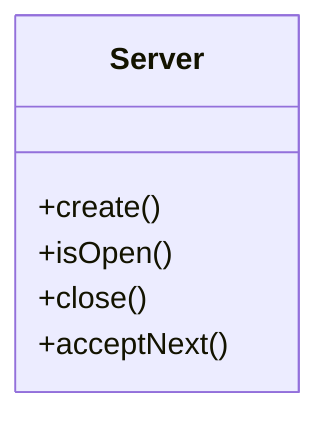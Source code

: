 classDiagram
    class Server {
        +create()
        +isOpen()
        +close()
        +acceptNext()
    }